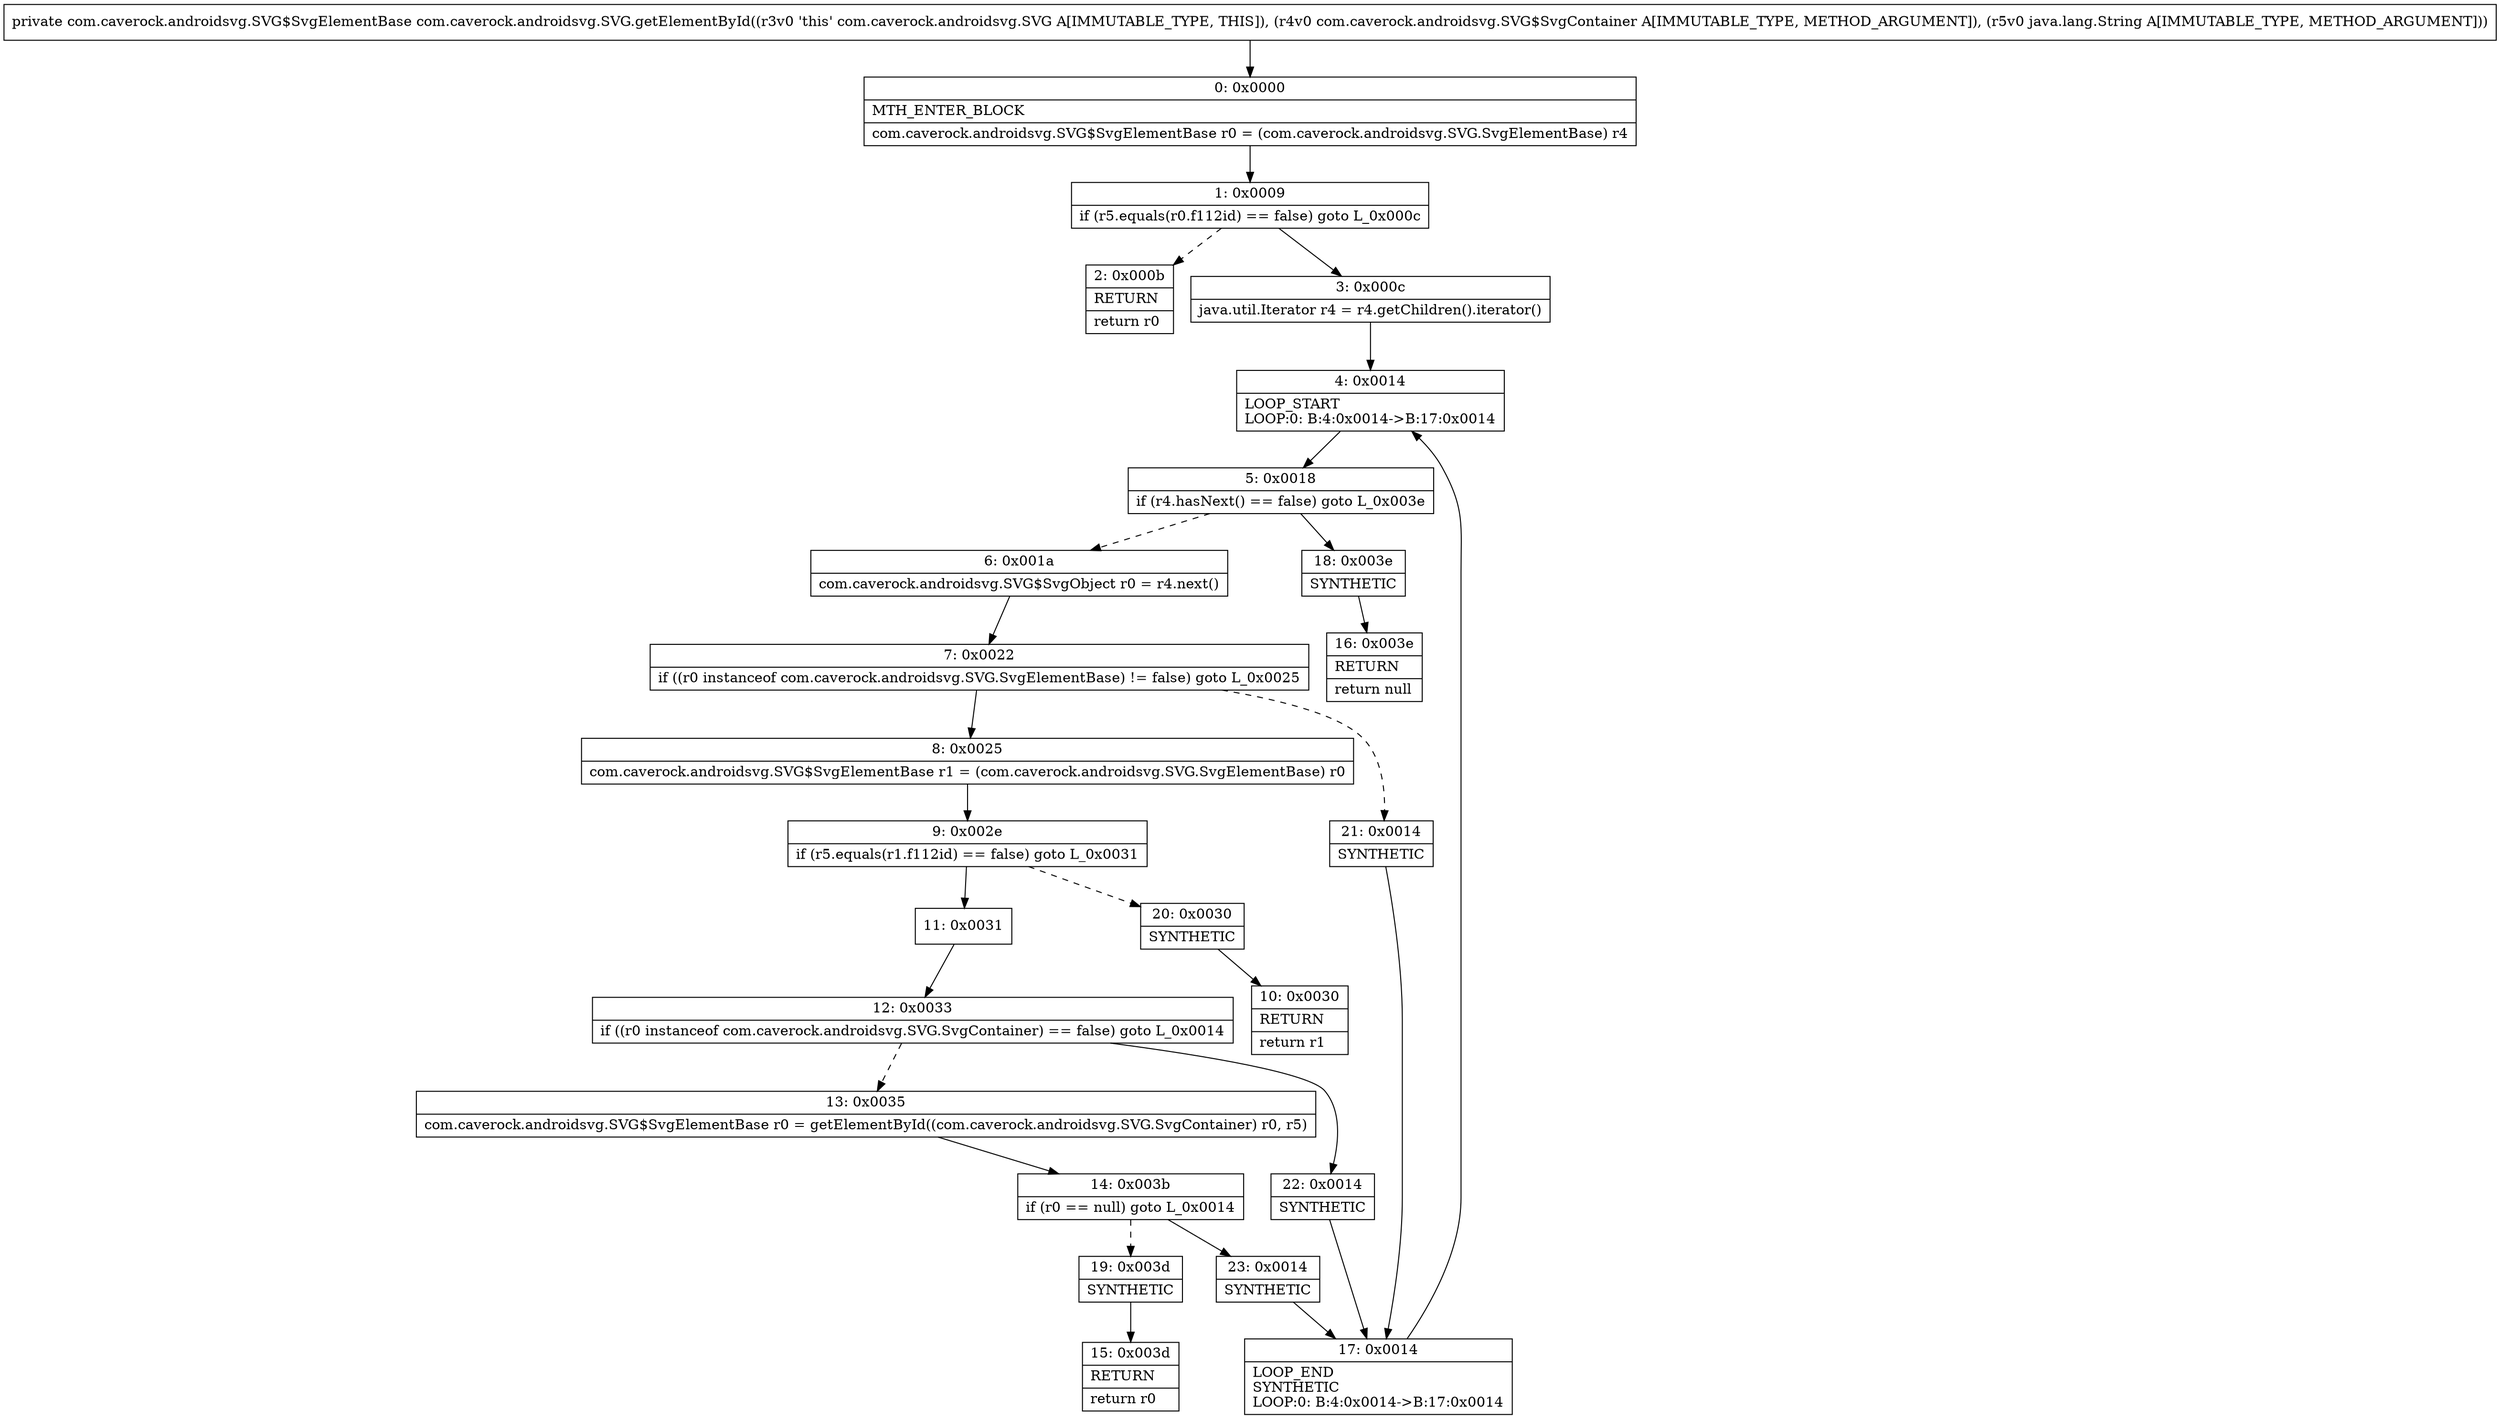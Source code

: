 digraph "CFG forcom.caverock.androidsvg.SVG.getElementById(Lcom\/caverock\/androidsvg\/SVG$SvgContainer;Ljava\/lang\/String;)Lcom\/caverock\/androidsvg\/SVG$SvgElementBase;" {
Node_0 [shape=record,label="{0\:\ 0x0000|MTH_ENTER_BLOCK\l|com.caverock.androidsvg.SVG$SvgElementBase r0 = (com.caverock.androidsvg.SVG.SvgElementBase) r4\l}"];
Node_1 [shape=record,label="{1\:\ 0x0009|if (r5.equals(r0.f112id) == false) goto L_0x000c\l}"];
Node_2 [shape=record,label="{2\:\ 0x000b|RETURN\l|return r0\l}"];
Node_3 [shape=record,label="{3\:\ 0x000c|java.util.Iterator r4 = r4.getChildren().iterator()\l}"];
Node_4 [shape=record,label="{4\:\ 0x0014|LOOP_START\lLOOP:0: B:4:0x0014\-\>B:17:0x0014\l}"];
Node_5 [shape=record,label="{5\:\ 0x0018|if (r4.hasNext() == false) goto L_0x003e\l}"];
Node_6 [shape=record,label="{6\:\ 0x001a|com.caverock.androidsvg.SVG$SvgObject r0 = r4.next()\l}"];
Node_7 [shape=record,label="{7\:\ 0x0022|if ((r0 instanceof com.caverock.androidsvg.SVG.SvgElementBase) != false) goto L_0x0025\l}"];
Node_8 [shape=record,label="{8\:\ 0x0025|com.caverock.androidsvg.SVG$SvgElementBase r1 = (com.caverock.androidsvg.SVG.SvgElementBase) r0\l}"];
Node_9 [shape=record,label="{9\:\ 0x002e|if (r5.equals(r1.f112id) == false) goto L_0x0031\l}"];
Node_10 [shape=record,label="{10\:\ 0x0030|RETURN\l|return r1\l}"];
Node_11 [shape=record,label="{11\:\ 0x0031}"];
Node_12 [shape=record,label="{12\:\ 0x0033|if ((r0 instanceof com.caverock.androidsvg.SVG.SvgContainer) == false) goto L_0x0014\l}"];
Node_13 [shape=record,label="{13\:\ 0x0035|com.caverock.androidsvg.SVG$SvgElementBase r0 = getElementById((com.caverock.androidsvg.SVG.SvgContainer) r0, r5)\l}"];
Node_14 [shape=record,label="{14\:\ 0x003b|if (r0 == null) goto L_0x0014\l}"];
Node_15 [shape=record,label="{15\:\ 0x003d|RETURN\l|return r0\l}"];
Node_16 [shape=record,label="{16\:\ 0x003e|RETURN\l|return null\l}"];
Node_17 [shape=record,label="{17\:\ 0x0014|LOOP_END\lSYNTHETIC\lLOOP:0: B:4:0x0014\-\>B:17:0x0014\l}"];
Node_18 [shape=record,label="{18\:\ 0x003e|SYNTHETIC\l}"];
Node_19 [shape=record,label="{19\:\ 0x003d|SYNTHETIC\l}"];
Node_20 [shape=record,label="{20\:\ 0x0030|SYNTHETIC\l}"];
Node_21 [shape=record,label="{21\:\ 0x0014|SYNTHETIC\l}"];
Node_22 [shape=record,label="{22\:\ 0x0014|SYNTHETIC\l}"];
Node_23 [shape=record,label="{23\:\ 0x0014|SYNTHETIC\l}"];
MethodNode[shape=record,label="{private com.caverock.androidsvg.SVG$SvgElementBase com.caverock.androidsvg.SVG.getElementById((r3v0 'this' com.caverock.androidsvg.SVG A[IMMUTABLE_TYPE, THIS]), (r4v0 com.caverock.androidsvg.SVG$SvgContainer A[IMMUTABLE_TYPE, METHOD_ARGUMENT]), (r5v0 java.lang.String A[IMMUTABLE_TYPE, METHOD_ARGUMENT])) }"];
MethodNode -> Node_0;
Node_0 -> Node_1;
Node_1 -> Node_2[style=dashed];
Node_1 -> Node_3;
Node_3 -> Node_4;
Node_4 -> Node_5;
Node_5 -> Node_6[style=dashed];
Node_5 -> Node_18;
Node_6 -> Node_7;
Node_7 -> Node_8;
Node_7 -> Node_21[style=dashed];
Node_8 -> Node_9;
Node_9 -> Node_11;
Node_9 -> Node_20[style=dashed];
Node_11 -> Node_12;
Node_12 -> Node_13[style=dashed];
Node_12 -> Node_22;
Node_13 -> Node_14;
Node_14 -> Node_19[style=dashed];
Node_14 -> Node_23;
Node_17 -> Node_4;
Node_18 -> Node_16;
Node_19 -> Node_15;
Node_20 -> Node_10;
Node_21 -> Node_17;
Node_22 -> Node_17;
Node_23 -> Node_17;
}

